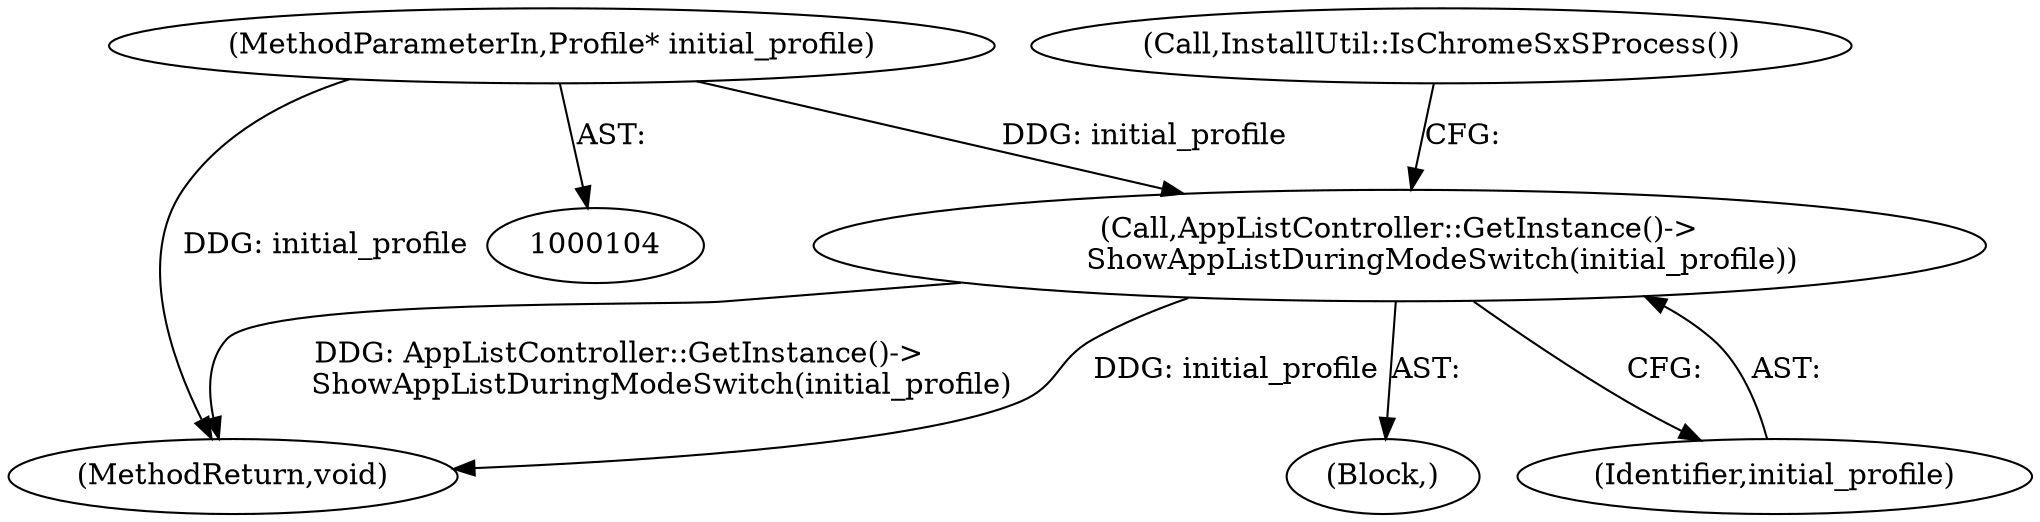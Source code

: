 digraph "0_Chrome_508b89a64ab700aa09f21fc666a5588b47360eab_0@pointer" {
"1000105" [label="(MethodParameterIn,Profile* initial_profile)"];
"1000124" [label="(Call,AppListController::GetInstance()->\n         ShowAppListDuringModeSwitch(initial_profile))"];
"1000105" [label="(MethodParameterIn,Profile* initial_profile)"];
"1000171" [label="(MethodReturn,void)"];
"1000120" [label="(Block,)"];
"1000124" [label="(Call,AppListController::GetInstance()->\n         ShowAppListDuringModeSwitch(initial_profile))"];
"1000125" [label="(Identifier,initial_profile)"];
"1000129" [label="(Call,InstallUtil::IsChromeSxSProcess())"];
"1000105" -> "1000104"  [label="AST: "];
"1000105" -> "1000171"  [label="DDG: initial_profile"];
"1000105" -> "1000124"  [label="DDG: initial_profile"];
"1000124" -> "1000120"  [label="AST: "];
"1000124" -> "1000125"  [label="CFG: "];
"1000125" -> "1000124"  [label="AST: "];
"1000129" -> "1000124"  [label="CFG: "];
"1000124" -> "1000171"  [label="DDG: initial_profile"];
"1000124" -> "1000171"  [label="DDG: AppListController::GetInstance()->\n         ShowAppListDuringModeSwitch(initial_profile)"];
}
